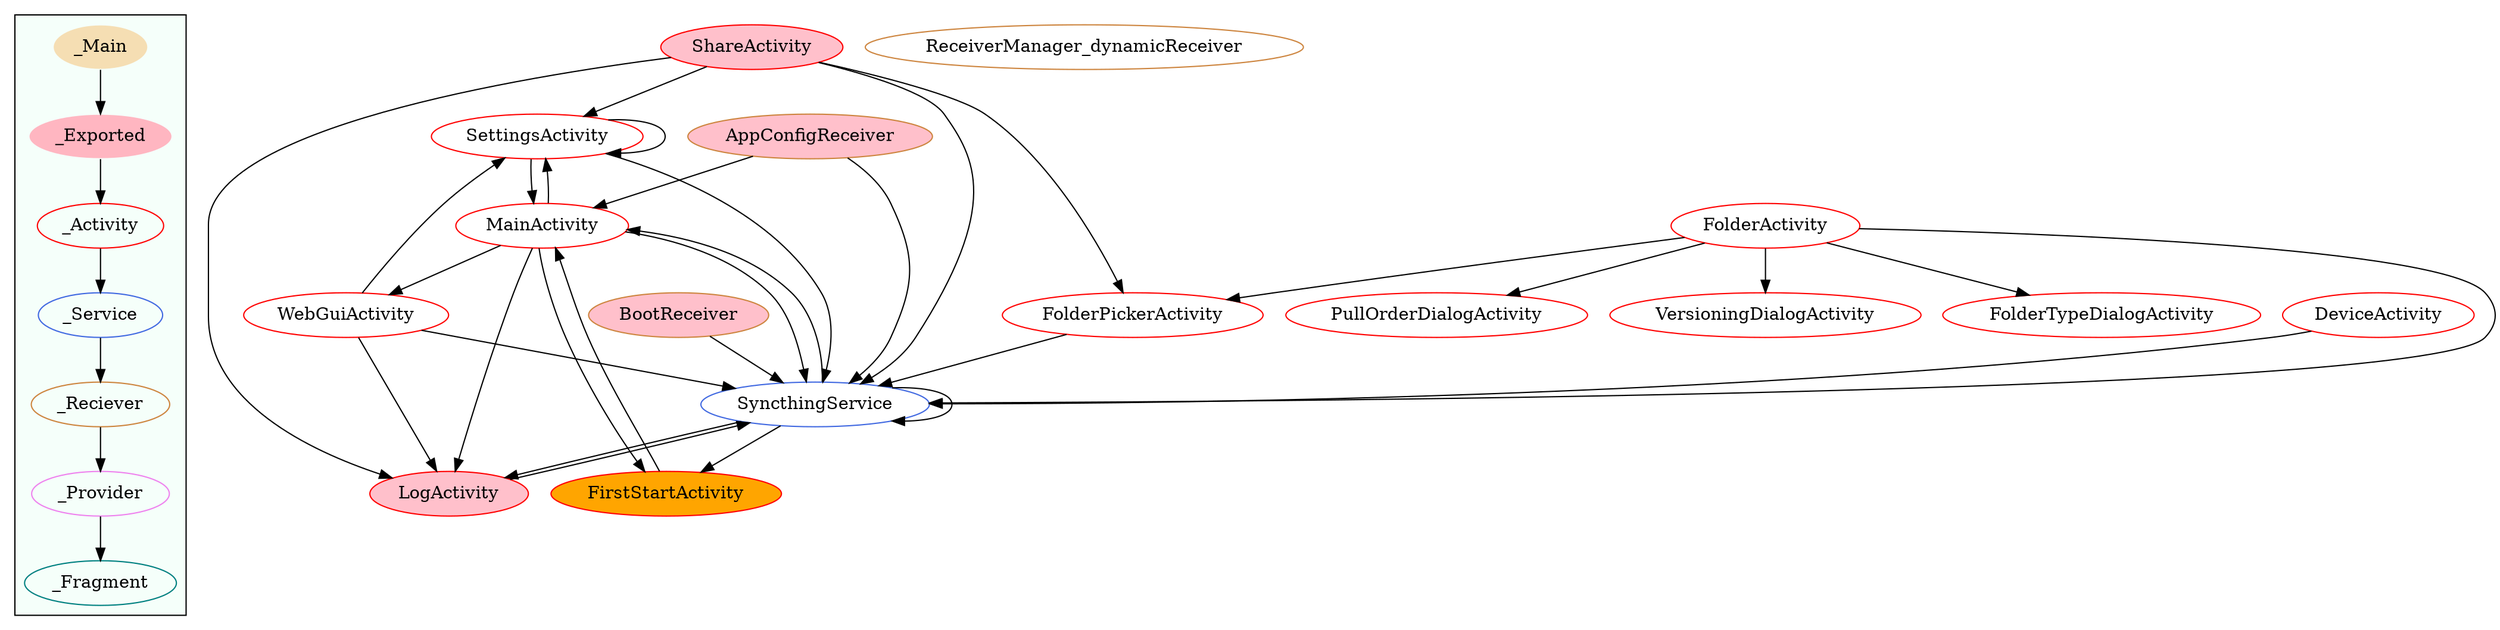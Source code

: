 digraph G {
subgraph cluster_legend{ 
bgcolor=mintcream;
_Activity[color = red];
_Service[color = royalblue];
_Provider[color = violet];
_Reciever[color = peru];
_Fragment[color = teal];
_Main[style=filled, fillcolor=wheat, color = mintcream];
_Exported[style=filled, fillcolor=lightpink, color = mintcream];
_Main -> _Exported -> _Activity -> _Service -> _Reciever -> _Provider -> _Fragment; 
}
ShareActivity[style=filled, fillcolor=pink, color = red];
SettingsActivity[color = red];
PullOrderDialogActivity[color = red];
MainActivity[color = red];
FolderPickerActivity[color = red];
VersioningDialogActivity[color = red];
WebGuiActivity[color = red];
DeviceActivity[color = red];
FolderTypeDialogActivity[color = red];
FolderActivity[color = red];
FirstStartActivity[style=filled, fillcolor=orange, color = red];
LogActivity[style=filled, fillcolor=pink, color = red];
SyncthingService[color = royalblue];
AppConfigReceiver[style=filled, fillcolor=pink, color = peru];
BootReceiver[style=filled, fillcolor=pink, color = peru];
ReceiverManager_dynamicReceiver[color = peru];
ShareActivity->FolderPickerActivity;
ShareActivity->SyncthingService;
ShareActivity->LogActivity;
ShareActivity->SettingsActivity;
SettingsActivity->SyncthingService;
SettingsActivity->MainActivity;
SettingsActivity->SettingsActivity;
MainActivity->SyncthingService;
MainActivity->SettingsActivity;
MainActivity->LogActivity;
MainActivity->WebGuiActivity;
MainActivity->FirstStartActivity;
SyncthingService->SyncthingService;
SyncthingService->FirstStartActivity;
SyncthingService->LogActivity;
SyncthingService->MainActivity;
FolderPickerActivity->SyncthingService;
DeviceActivity->SyncthingService;
WebGuiActivity->SyncthingService;
WebGuiActivity->LogActivity;
WebGuiActivity->SettingsActivity;
FolderActivity->FolderPickerActivity;
FolderActivity->VersioningDialogActivity;
FolderActivity->FolderTypeDialogActivity;
FolderActivity->PullOrderDialogActivity;
FolderActivity->SyncthingService;
FirstStartActivity->MainActivity;
AppConfigReceiver->SyncthingService;
AppConfigReceiver->MainActivity;
LogActivity->SyncthingService;
BootReceiver->SyncthingService;
}
